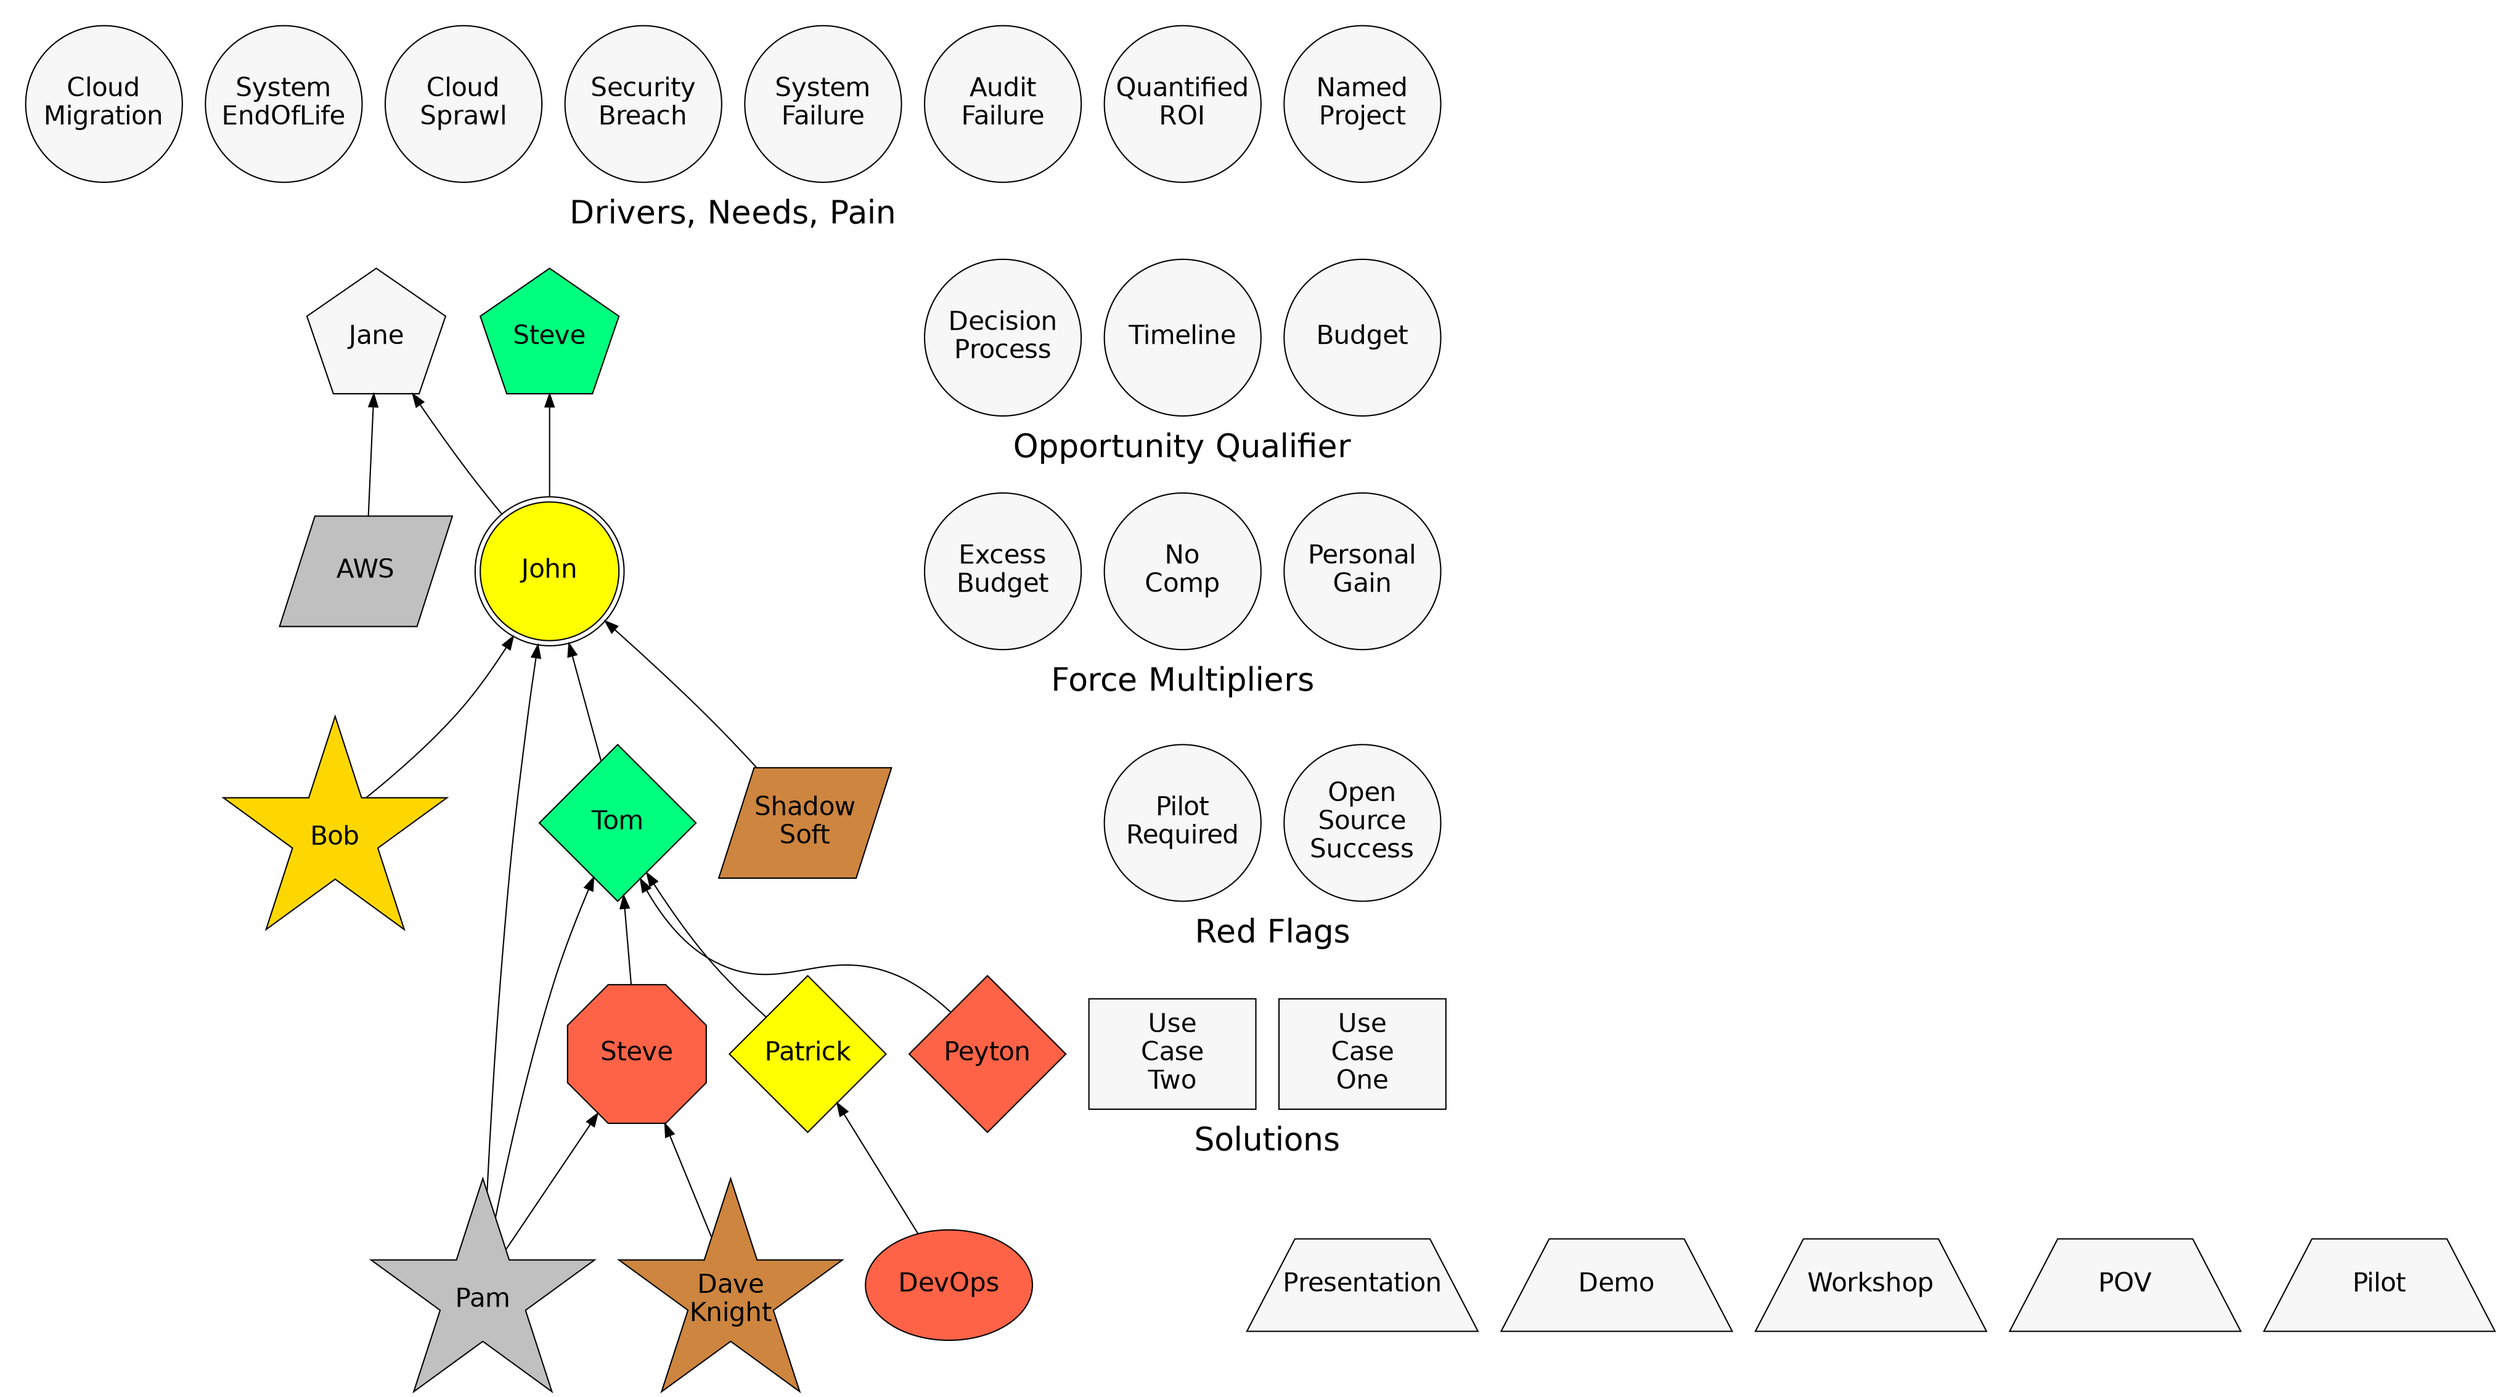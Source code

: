 digraph opportunity {

// 
// Opportunity as Code (OaC)
//
// Use this specification to document the current status of your sales opportunity.
// Only one product should be tracked in this file. 
// The AE is responsible for tracking all of the information that goes into 
// this file.
// The SE is responsible for updating this file, managing in Git, and generating 
// the "Opportunity Maps".
//
// This must be an acyclic graph, i.e. two people can't influence each other. 
// Leverage the company's org chart, although influencers don't need to report 
// to the individual they influence.
// 
// To generate a graphic of your Opportunity Map, execute the following 
// graphviz command:
//   dot -Tpng <name_of_this_file>.dot -o <account>_<op_name>[_renewal<X>].png   
//
// Add this file and push updates to -
//   https://github.com/MrDaveKnight/SouthStrategicOps.git 

// File Layout
//
// Top - the people and solutions (EDIT THIS SECTION)
// - Organization: all the individuals, teams and partners that may influence 
//   the sale
// - Solutions: the specific use cases being prescribed to the prospect/customer
// Middle -  STATIC CONFIGURATION data (only modify if necessary) 
// - Indicators: all of the sales opportunity status indicators - 
//   BANT, MEDDIC, etc... 
// - SE Activities: a list of available SE activities 
// - Rank Configuration: for graph formatting only 
// Bottom - the relationships (EDIT THIS SECTION)
// - Influence: Who is influencing who 
// - Intelligence: Who has provided information about the state of the opportunity
// - Activity: engagements between SEs and the organization
//  
//
// Identify all the individuals and partners that will influence the sale in 
// the "Organization" section. Identify what we are selling in the "Solutions"
// section. Identify all of the influence, intelligence and
// activity in the "Relationships" section.


// Global defaults
graph [rankdir=BT, fontname=Helvetica, fontsize=25, penwidth = 0]
node [style=filled, fillcolor="grey97", fixedsize=true, fontname=Helvetica, fontsize=20]
edge [fontname=Helvetica, fontsize=20]

//
// Organization 
// 

// Every person in the organization, except for champions and partners, 
// are color coded as follows, based on their perceived Net Promoter status 
// for the Hashicorp enterprise solution: 
//   Promoter  - springgreen 
//   Passive   - yellow1
//   Detractor - tomato (rotten tomato is more like it)
//   Unknown   - grey97
//
// Champions and partners are by definition Net Promoters. They are 
// color coded based on their ability to sell the Hashicorp enterprise 
// solutions independently, i.e. their ability to influence. 
//   Gold    - gold
//   Silver  - silver 
//   Bronze  - peru 
//   Unknown - grey97
//
// Bronze indicates a lack of sales accumen, drive or product knowledge.
// Silver indicates moderate sales accumen, drive or product knowledge.
// Gold indicates exceptional sales accumen, drive, product knowledge and 
// validated influence. 
// 

// Executives
node [shape=pentagon, width=1.5, height=1.5] 
// Colors:
//   Promoter  - springgreen 
//   Passive   - yellow1
//   Detractor - tomato
JaneSmith [label="Jane", fillcolor=grey97]
SteveP [label="Steve", fillcolor=springgreen]

// Buyers
node [shape=doublecircle, width=1.5, height=1.5]
// Colors:
//   Promoter  - springgreen 
//   Passive   - yellow1
//   Detractor - tomato 
JohnSmith [label="John", fillcolor=yellow1]

// Champions
node [shape=star, width=2.3, height=2.3]
// Colors:
//   Gold   - gold
//   Silver - silver 
//   Bronze - peru 
BobSmith [label="\nBob", fillcolor=gold]
PamSmith [label="\nPam", fillcolor=silver]
DaveKnight [label="\nDave\nKnight", fillcolor=peru]

// Tech Leaders
node [shape=octagon, width=1.5, height=1.5]
// Colors:
//   Promoter  - springgreen 
//   Passive   - yellow1
//   Detractor - tomato
SteveSuiter [label="Steve", fillcolor=tomato]

// Managers 
node [shape=diamond, width=1.7, height=1.7]
// Colors:
//   Promoter  - springgreen 
//   Passive   - yellow1
//   Detractor - tomato
TomBrady [label="Tom", fillcolor=springgreen]
PatMahomes [label="Patrick", fillcolor=yellow1]
PeytonManning [label="Peyton", fillcolor=tomato]

// Practioner Teams
node [shape=oval, width=1.8, height=1.2]
// Colors:
//   Promoter  - springgreen 
//   Passive   - yellow1
//   Detractor - tomato
DevOps [label="DevOps", fillcolor=tomato]

// Partners
node [shape=parallelogram, width=1.8, height=1.2]
// Colors:
//   Gold   - gold
//   Silver - silver 
//   Bronze - peru 
AWS [label="AWS", fillcolor=silver]
ShadowSoft [label="Shadow\nSoft", fillcolor=peru]

 

//
// Solutions 
//

subgraph cluster_solutions {
  // Maintain the "UseCase<#>" convention!
  label = "Solutions"
  node [shape=box]

  UseCase1 [label="Use\nCase\nOne"] 
  UseCase2 [label="Use\nCase\nTwo"] 

  {rank=same "UseCase1" "UseCase2"} 
}

//
// Indicators 
//

// Colors:
//    For all sales indicators other than red flags:
//    True: deepskyblue 
//    False: grey97 
//    For red flags:
//    True: tomato 
//    False: grey97 
  

subgraph cluster_advantages {
  // Colors: deepskyblue, grey97 
  label = "Force Multipliers"
  node [shape=circle, width=1.7, height=1.7]

  PersonalGain [label="Personal\nGain", fillcolor=grey97] // Seeking career advancement, or trying to save job 
  NoComp [label="No\nComp", fillcolor=grey97]       // No external competition or RFP
  ExcessBudget [label="Excess\nBudget", fillcolor=grey97] // Use it or lose it

  {rank=same PersonalGain NoComp ExcessBudget}
}

subgraph cluster_redflags {
  // Colors: tomato, grey97 
  label = "Red Flags"
  node [shape=circle, width=1.7, height=1.7]

  OSS [label="Open\nSource\nSuccess", fillcolor=grey97] 
  OnPrem [label="Pilot\nRequired", fillcolor=grey97] 

  {rank=same "OSS" "OnPrem"}
}


subgraph cluster_tablestakes {
  // Colors: deepskyblue, grey97 
  label = "Opportunity Qualifier"
  node [shape=circle, width=1.7, height=1.7]

  // BanT
  // The "a" are the executive and buyer nodes.
  // The "n" are the various Drivers, Needs and Pain nodes. 
  Budget [fillcolor=grey97] 
  Timeline [fillcolor=grey97]

  // meDDic (Decision criteria and process)
  // The "e" is the buyer node. The "c" is the champion node.
  // The "m" is the Quantified ROI (money made or saved) 
  // The "i" are the various Drivers, Needs and Pain nodes 
  DecisionProcess [label="Decision\nProcess", fillcolor=grey97]

  {rank=same Budget Timeline DecisionProcess}
}

subgraph cluster_needs {
  // Colors: deepskyblue, grey97 
  label = "Drivers, Needs, Pain"
  node [shape=circle, width=1.7, height=1.7]

  // Business Drivers  BANT needs / MEDDIC pain
  NamedProject [label="Named\nProject", fillcolor=grey97] // This means there is a planned business initiative
  QuantifiedROI [label="Quantified\nROI", fillcolor=grey97]
  AuditFailure [label="Audit\nFailure", fillcolor=grey97]
  SystemFailure [label="System\nFailure", fillcolor=grey97]
  SecurityBreach [label="Security\nBreach", fillcolor=grey97]
  CloudSprawl [label="Cloud\nSprawl", fillcolor=grey97] 
  SystemEndOfLife [label="System\nEndOfLife", fillcolor=grey97] 
  CloudMigration [label="Cloud\nMigration", fillcolor=grey97]

  {rank=same "NamedProject" "AuditFailure" "SystemFailure" "SecurityBreach" "CloudSprawl" "SystemEndOfLife" "CloudMigration"}
}





//
// SE Activities 
//

subgraph se_activities {
  label = "SE Activities"
  node [shape=trapezium, width=2.5, height=1.0]

  Presentation [label="Presentation"] 
  Demo [label="Demo"] 
  Workshop [label="Workshop"] 
  POV [label="POV"] 
  Pilot [label="Pilot"] 
  {rank=same Presentation Demo Workshop POV Pilot} 
}


 
//
// Rank Configuration
// These edges are invisible. Pick first node in a rank, and 
// tie it to the first node in another rank to force a hierarchy
//

edge [style=invis]

// Rank 1 - Drivers/Needs/Pains
Budget -> NamedProject
// Rank 2 - Opportunity Requirements
PersonalGain -> Budget
// Rank 3 - Force Multipliers
OSS -> PersonalGain
// Rank 4 - Red flags
UseCase1 -> OSS
// Rank 5 - Solutions
Presentation -> UseCase1
// Rank N - SE Activities



//
// Influence
//

edge [style=solid]

JohnSmith -> SteveP
JohnSmith -> JaneSmith
AWS -> JaneSmith
ShadowSoft -> JohnSmith

TomBrady -> JohnSmith
SteveSuiter -> TomBrady

PatMahomes -> TomBrady
PeytonManning -> TomBrady

DevOps -> PatMahomes

BobSmith -> JohnSmith
PamSmith -> JohnSmith
DaveKnight -> SteveSuiter
PamSmith -> SteveSuiter
PamSmith -> TomBrady



//
// Intelligence
//
edge [style=dashed]

/*

PatMahomes -> SystemFailure
PeytonManning -> NamedProject
BobSmith -> DecisionProcess
BobSmith -> Budget 
JohnSmith -> Budget

JohnSmith -> UseCase1
PatMahomes -> UseCase1
PatMahomes -> UseCase2

TomBrady -> UseCase2
PamSmith -> Timeline

*/


//
// Activity 
//
edge [style=dashed]

/*
Presentation -> DaveKnight [label="1"] 
Demo -> SteveSuiter [label="2"]
Demo -> DevOps [label="3"]
*/

}
